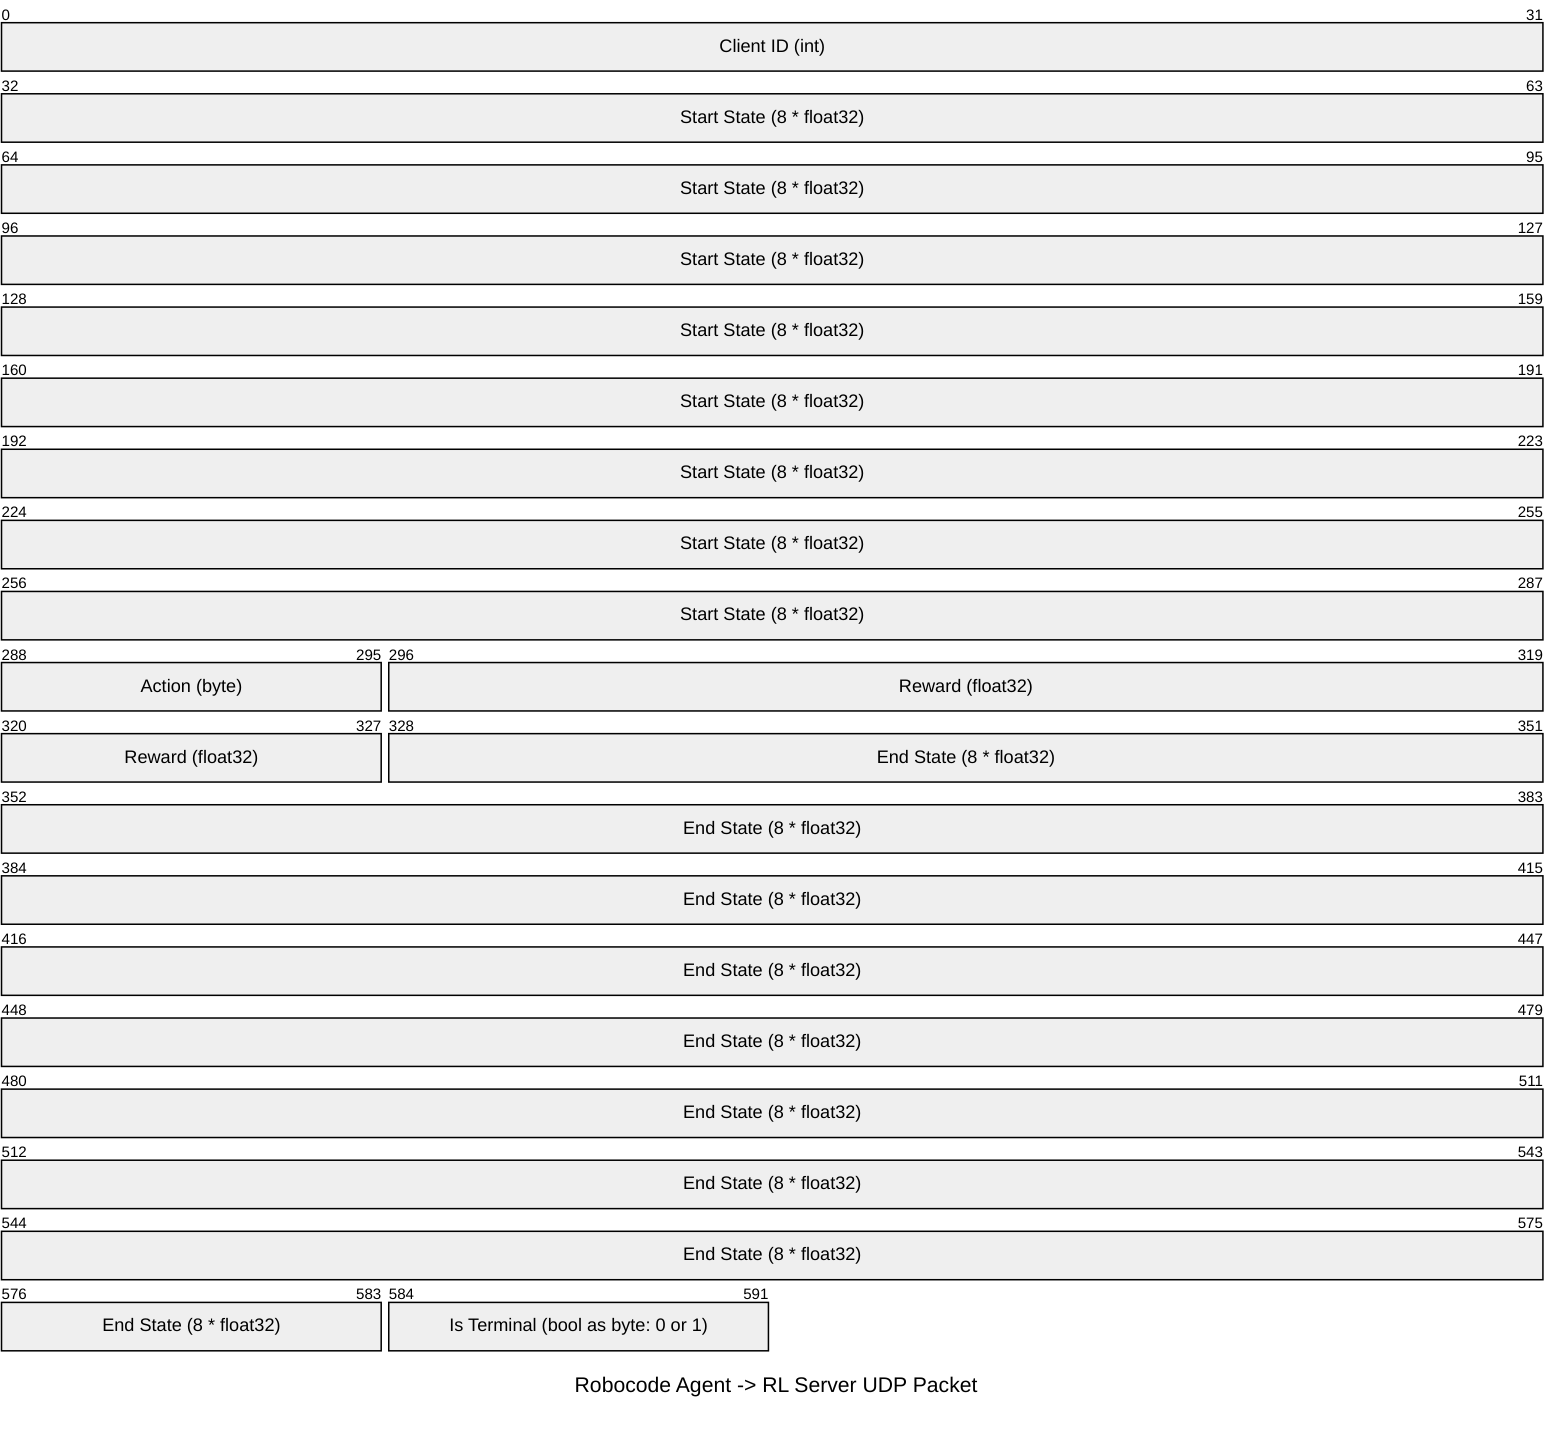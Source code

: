 ---
title: "Robocode Agent -> RL Server UDP Packet"
---
packet-beta
    0-31: "Client ID (int)"
    32-287: "Start State (8 * float32)"
    288-295: "Action (byte)"
    296-327: "Reward (float32)"
    328-583: "End State (8 * float32)"
    584-591: "Is Terminal (bool as byte: 0 or 1)"